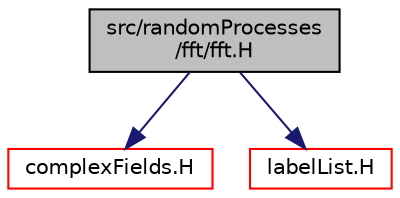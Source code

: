 digraph "src/randomProcesses/fft/fft.H"
{
  bgcolor="transparent";
  edge [fontname="Helvetica",fontsize="10",labelfontname="Helvetica",labelfontsize="10"];
  node [fontname="Helvetica",fontsize="10",shape=record];
  Node0 [label="src/randomProcesses\l/fft/fft.H",height=0.2,width=0.4,color="black", fillcolor="grey75", style="filled", fontcolor="black"];
  Node0 -> Node1 [color="midnightblue",fontsize="10",style="solid",fontname="Helvetica"];
  Node1 [label="complexFields.H",height=0.2,width=0.4,color="red",URL="$a10253.html"];
  Node0 -> Node82 [color="midnightblue",fontsize="10",style="solid",fontname="Helvetica"];
  Node82 [label="labelList.H",height=0.2,width=0.4,color="red",URL="$a13154.html"];
}
